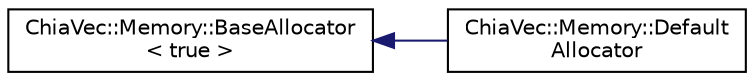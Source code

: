 digraph "Graphical Class Hierarchy"
{
 // LATEX_PDF_SIZE
  edge [fontname="Helvetica",fontsize="10",labelfontname="Helvetica",labelfontsize="10"];
  node [fontname="Helvetica",fontsize="10",shape=record];
  rankdir="LR";
  Node0 [label="ChiaVec::Memory::BaseAllocator\l\< true \>",height=0.2,width=0.4,color="black", fillcolor="white", style="filled",URL="$structChiaVec_1_1Memory_1_1BaseAllocator.html",tooltip=" "];
  Node0 -> Node1 [dir="back",color="midnightblue",fontsize="10",style="solid",fontname="Helvetica"];
  Node1 [label="ChiaVec::Memory::Default\lAllocator",height=0.2,width=0.4,color="black", fillcolor="white", style="filled",URL="$structChiaVec_1_1Memory_1_1DefaultAllocator.html",tooltip="Default memory allocator that allocates memory on the host (CPU)."];
}
